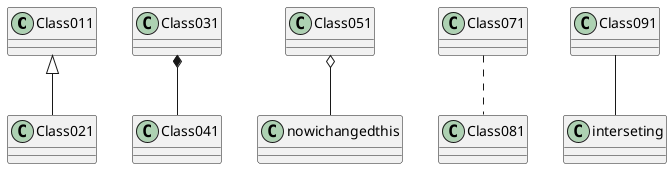 @startuml test
Class011 <|-- Class021
Class031 *-- Class041
Class051 o-- nowichangedthis
Class071 .. Class081
Class091 -- interseting
@enduml
